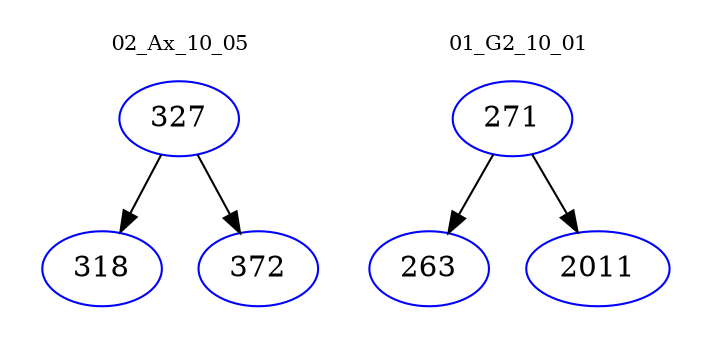 digraph{
subgraph cluster_0 {
color = white
label = "02_Ax_10_05";
fontsize=10;
T0_327 [label="327", color="blue"]
T0_327 -> T0_318 [color="black"]
T0_318 [label="318", color="blue"]
T0_327 -> T0_372 [color="black"]
T0_372 [label="372", color="blue"]
}
subgraph cluster_1 {
color = white
label = "01_G2_10_01";
fontsize=10;
T1_271 [label="271", color="blue"]
T1_271 -> T1_263 [color="black"]
T1_263 [label="263", color="blue"]
T1_271 -> T1_2011 [color="black"]
T1_2011 [label="2011", color="blue"]
}
}
